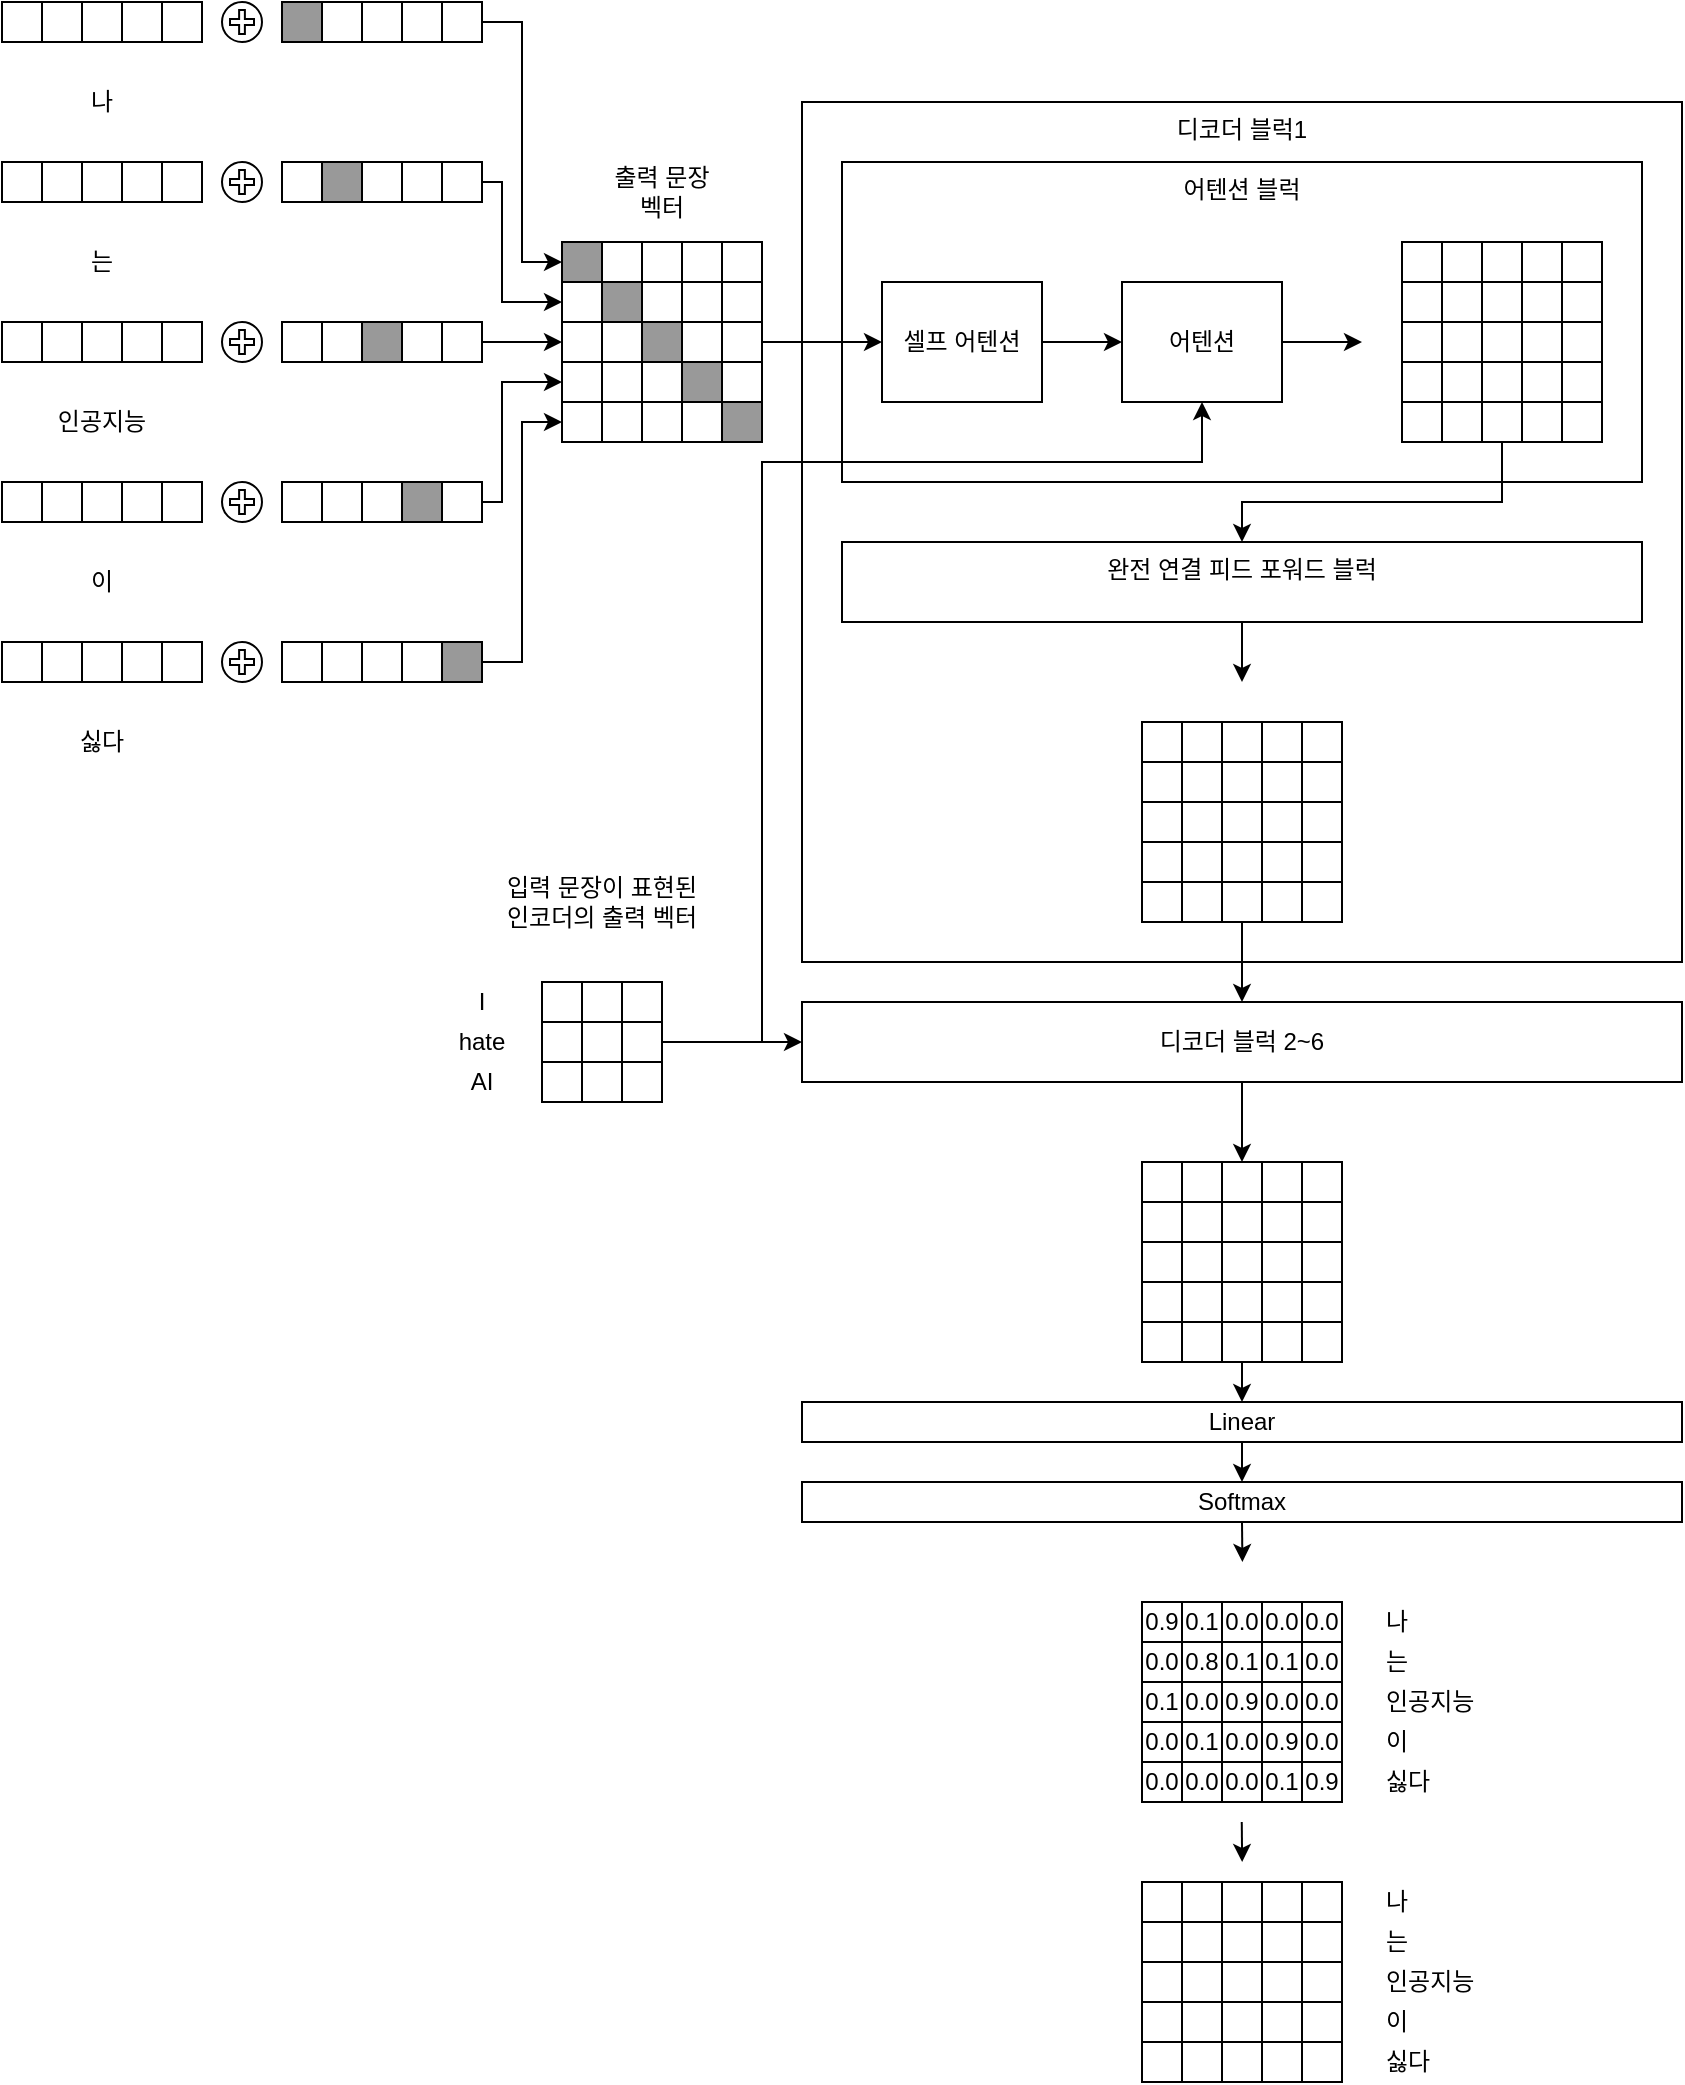 <mxfile version="12.9.12"><diagram id="gSFtgMqGi9ohHK26Lygv" name="Page-1"><mxGraphModel dx="1673" dy="791" grid="1" gridSize="10" guides="1" tooltips="1" connect="1" arrows="1" fold="1" page="1" pageScale="1" pageWidth="850" pageHeight="1100" math="0" shadow="0"><root><mxCell id="0"/><mxCell id="1" parent="0"/><mxCell id="Qm2T9JlyRPmXL9uz5Jr--618" value="디코더 블럭1" style="rounded=0;whiteSpace=wrap;html=1;fillColor=none;align=center;verticalAlign=top;" parent="1" vertex="1"><mxGeometry x="480" y="810" width="440" height="430" as="geometry"/></mxCell><mxCell id="t-rqLE_duNGti0J8JEu_-84" style="edgeStyle=orthogonalEdgeStyle;rounded=0;orthogonalLoop=1;jettySize=auto;html=1;exitX=0.5;exitY=1;exitDx=0;exitDy=0;" parent="1" source="De_w0eENihvdzfuQIY86-82" edge="1"><mxGeometry relative="1" as="geometry"><mxPoint x="700" y="1100" as="targetPoint"/><Array as="points"><mxPoint x="700" y="1100"/><mxPoint x="700" y="1100"/></Array></mxGeometry></mxCell><mxCell id="De_w0eENihvdzfuQIY86-82" value="완전 연결 피드 포워드 블럭" style="rounded=0;whiteSpace=wrap;html=1;fillColor=none;align=center;verticalAlign=top;" parent="1" vertex="1"><mxGeometry x="500" y="1030" width="400" height="40" as="geometry"/></mxCell><mxCell id="Qm2T9JlyRPmXL9uz5Jr--590" value="어텐션 블럭" style="rounded=0;whiteSpace=wrap;html=1;fillColor=none;align=center;verticalAlign=top;" parent="1" vertex="1"><mxGeometry x="500" y="840" width="400" height="160" as="geometry"/></mxCell><mxCell id="Qm2T9JlyRPmXL9uz5Jr--544" value="" style="rounded=0;whiteSpace=wrap;html=1;" parent="1" vertex="1"><mxGeometry x="120" y="760" width="20" height="20" as="geometry"/></mxCell><mxCell id="Qm2T9JlyRPmXL9uz5Jr--545" value="" style="rounded=0;whiteSpace=wrap;html=1;" parent="1" vertex="1"><mxGeometry x="140" y="760" width="20" height="20" as="geometry"/></mxCell><mxCell id="Qm2T9JlyRPmXL9uz5Jr--546" value="" style="rounded=0;whiteSpace=wrap;html=1;" parent="1" vertex="1"><mxGeometry x="160" y="760" width="20" height="20" as="geometry"/></mxCell><mxCell id="Qm2T9JlyRPmXL9uz5Jr--547" value="" style="rounded=0;whiteSpace=wrap;html=1;" parent="1" vertex="1"><mxGeometry x="120" y="840" width="20" height="20" as="geometry"/></mxCell><mxCell id="Qm2T9JlyRPmXL9uz5Jr--548" value="" style="rounded=0;whiteSpace=wrap;html=1;" parent="1" vertex="1"><mxGeometry x="140" y="840" width="20" height="20" as="geometry"/></mxCell><mxCell id="Qm2T9JlyRPmXL9uz5Jr--549" value="" style="rounded=0;whiteSpace=wrap;html=1;" parent="1" vertex="1"><mxGeometry x="160" y="840" width="20" height="20" as="geometry"/></mxCell><mxCell id="Qm2T9JlyRPmXL9uz5Jr--550" value="나" style="text;html=1;strokeColor=none;fillColor=none;align=center;verticalAlign=middle;whiteSpace=wrap;rounded=0;" parent="1" vertex="1"><mxGeometry x="100" y="800" width="60" height="20" as="geometry"/></mxCell><mxCell id="Qm2T9JlyRPmXL9uz5Jr--551" value="는" style="text;html=1;strokeColor=none;fillColor=none;align=center;verticalAlign=middle;whiteSpace=wrap;rounded=0;" parent="1" vertex="1"><mxGeometry x="100" y="880" width="60" height="20" as="geometry"/></mxCell><mxCell id="Qm2T9JlyRPmXL9uz5Jr--552" value="인공지능" style="text;html=1;strokeColor=none;fillColor=none;align=center;verticalAlign=middle;whiteSpace=wrap;rounded=0;" parent="1" vertex="1"><mxGeometry x="100" y="960" width="60" height="20" as="geometry"/></mxCell><mxCell id="Qm2T9JlyRPmXL9uz5Jr--553" value="" style="rounded=0;whiteSpace=wrap;html=1;" parent="1" vertex="1"><mxGeometry x="120" y="920" width="20" height="20" as="geometry"/></mxCell><mxCell id="Qm2T9JlyRPmXL9uz5Jr--554" value="" style="rounded=0;whiteSpace=wrap;html=1;" parent="1" vertex="1"><mxGeometry x="140" y="920" width="20" height="20" as="geometry"/></mxCell><mxCell id="Qm2T9JlyRPmXL9uz5Jr--555" value="" style="rounded=0;whiteSpace=wrap;html=1;" parent="1" vertex="1"><mxGeometry x="160" y="920" width="20" height="20" as="geometry"/></mxCell><mxCell id="Qm2T9JlyRPmXL9uz5Jr--556" value="" style="rounded=0;whiteSpace=wrap;html=1;labelBackgroundColor=none;fillColor=#999999;strokeColor=#000000;fontColor=#333333;" parent="1" vertex="1"><mxGeometry x="220" y="760" width="20" height="20" as="geometry"/></mxCell><mxCell id="Qm2T9JlyRPmXL9uz5Jr--557" style="edgeStyle=orthogonalEdgeStyle;rounded=0;orthogonalLoop=1;jettySize=auto;html=1;exitX=1;exitY=0.5;exitDx=0;exitDy=0;entryX=0;entryY=0.5;entryDx=0;entryDy=0;fontColor=#B3B3B3;" parent="1" source="Qm2T9JlyRPmXL9uz5Jr--559" target="Qm2T9JlyRPmXL9uz5Jr--568" edge="1"><mxGeometry relative="1" as="geometry"><mxPoint x="250" y="680" as="targetPoint"/><Array as="points"><mxPoint x="340" y="770"/><mxPoint x="340" y="890"/></Array></mxGeometry></mxCell><mxCell id="Qm2T9JlyRPmXL9uz5Jr--558" value="" style="rounded=0;whiteSpace=wrap;html=1;" parent="1" vertex="1"><mxGeometry x="240" y="760" width="20" height="20" as="geometry"/></mxCell><mxCell id="Qm2T9JlyRPmXL9uz5Jr--559" value="" style="rounded=0;whiteSpace=wrap;html=1;" parent="1" vertex="1"><mxGeometry x="300" y="760" width="20" height="20" as="geometry"/></mxCell><mxCell id="Qm2T9JlyRPmXL9uz5Jr--560" value="" style="rounded=0;whiteSpace=wrap;html=1;" parent="1" vertex="1"><mxGeometry x="220" y="840" width="20" height="20" as="geometry"/></mxCell><mxCell id="Qm2T9JlyRPmXL9uz5Jr--561" style="edgeStyle=orthogonalEdgeStyle;rounded=0;orthogonalLoop=1;jettySize=auto;html=1;exitX=1;exitY=0.5;exitDx=0;exitDy=0;fontColor=#B3B3B3;entryX=0;entryY=0.5;entryDx=0;entryDy=0;" parent="1" source="Qm2T9JlyRPmXL9uz5Jr--563" target="Qm2T9JlyRPmXL9uz5Jr--571" edge="1"><mxGeometry relative="1" as="geometry"><mxPoint x="250" y="680" as="targetPoint"/><Array as="points"><mxPoint x="330" y="850"/><mxPoint x="330" y="910"/></Array></mxGeometry></mxCell><mxCell id="Qm2T9JlyRPmXL9uz5Jr--562" value="" style="rounded=0;whiteSpace=wrap;html=1;fillColor=#999999;" parent="1" vertex="1"><mxGeometry x="240" y="840" width="20" height="20" as="geometry"/></mxCell><mxCell id="Qm2T9JlyRPmXL9uz5Jr--563" value="" style="rounded=0;whiteSpace=wrap;html=1;" parent="1" vertex="1"><mxGeometry x="300" y="840" width="20" height="20" as="geometry"/></mxCell><mxCell id="Qm2T9JlyRPmXL9uz5Jr--564" value="" style="rounded=0;whiteSpace=wrap;html=1;" parent="1" vertex="1"><mxGeometry x="220" y="920" width="20" height="20" as="geometry"/></mxCell><mxCell id="Qm2T9JlyRPmXL9uz5Jr--565" style="edgeStyle=orthogonalEdgeStyle;rounded=0;orthogonalLoop=1;jettySize=auto;html=1;exitX=1;exitY=0.5;exitDx=0;exitDy=0;fontColor=#B3B3B3;entryX=0;entryY=0.5;entryDx=0;entryDy=0;" parent="1" source="Qm2T9JlyRPmXL9uz5Jr--567" target="Qm2T9JlyRPmXL9uz5Jr--574" edge="1"><mxGeometry relative="1" as="geometry"><mxPoint x="250" y="680" as="targetPoint"/></mxGeometry></mxCell><mxCell id="Qm2T9JlyRPmXL9uz5Jr--566" value="" style="rounded=0;whiteSpace=wrap;html=1;" parent="1" vertex="1"><mxGeometry x="240" y="920" width="20" height="20" as="geometry"/></mxCell><mxCell id="Qm2T9JlyRPmXL9uz5Jr--567" value="" style="rounded=0;whiteSpace=wrap;html=1;" parent="1" vertex="1"><mxGeometry x="300" y="920" width="20" height="20" as="geometry"/></mxCell><mxCell id="Qm2T9JlyRPmXL9uz5Jr--581" style="edgeStyle=orthogonalEdgeStyle;rounded=0;orthogonalLoop=1;jettySize=auto;html=1;exitX=1;exitY=0.5;exitDx=0;exitDy=0;fontColor=#B3B3B3;" parent="1" source="DAUQ6B24CuXN-xRXa3BH-47" target="Qm2T9JlyRPmXL9uz5Jr--580" edge="1"><mxGeometry relative="1" as="geometry"><mxPoint x="480" y="890" as="sourcePoint"/><mxPoint x="479.32" y="930.56" as="targetPoint"/><Array as="points"/></mxGeometry></mxCell><mxCell id="Qm2T9JlyRPmXL9uz5Jr--577" value="" style="shape=mxgraph.bpmn.shape;html=1;verticalLabelPosition=bottom;labelBackgroundColor=#ffffff;verticalAlign=top;align=center;perimeter=ellipsePerimeter;outlineConnect=0;outline=standard;symbol=parallelMultiple;strokeColor=#000000;fillColor=none;fontColor=#B3B3B3;" parent="1" vertex="1"><mxGeometry x="190" y="760" width="20" height="20" as="geometry"/></mxCell><mxCell id="Qm2T9JlyRPmXL9uz5Jr--578" value="" style="shape=mxgraph.bpmn.shape;html=1;verticalLabelPosition=bottom;labelBackgroundColor=#ffffff;verticalAlign=top;align=center;perimeter=ellipsePerimeter;outlineConnect=0;outline=standard;symbol=parallelMultiple;strokeColor=#000000;fillColor=none;fontColor=#B3B3B3;" parent="1" vertex="1"><mxGeometry x="190" y="840" width="20" height="20" as="geometry"/></mxCell><mxCell id="Qm2T9JlyRPmXL9uz5Jr--579" value="" style="shape=mxgraph.bpmn.shape;html=1;verticalLabelPosition=bottom;labelBackgroundColor=#ffffff;verticalAlign=top;align=center;perimeter=ellipsePerimeter;outlineConnect=0;outline=standard;symbol=parallelMultiple;strokeColor=#000000;fillColor=none;fontColor=#B3B3B3;" parent="1" vertex="1"><mxGeometry x="190" y="920" width="20" height="20" as="geometry"/></mxCell><mxCell id="Qm2T9JlyRPmXL9uz5Jr--582" style="edgeStyle=orthogonalEdgeStyle;rounded=0;orthogonalLoop=1;jettySize=auto;html=1;exitX=1;exitY=0.5;exitDx=0;exitDy=0;fontColor=#B3B3B3;" parent="1" source="Qm2T9JlyRPmXL9uz5Jr--580" edge="1"><mxGeometry relative="1" as="geometry"><mxPoint x="640" y="930" as="targetPoint"/></mxGeometry></mxCell><mxCell id="Qm2T9JlyRPmXL9uz5Jr--580" value="셀프 어텐션" style="rounded=0;whiteSpace=wrap;html=1;fillColor=#FFFFFF;" parent="1" vertex="1"><mxGeometry x="520" y="900" width="80" height="60" as="geometry"/></mxCell><mxCell id="Qm2T9JlyRPmXL9uz5Jr--583" value="출력 문장&lt;br&gt;벡터" style="text;html=1;strokeColor=none;fillColor=none;align=center;verticalAlign=middle;whiteSpace=wrap;rounded=0;fontStyle=0" parent="1" vertex="1"><mxGeometry x="370" y="840" width="80" height="30" as="geometry"/></mxCell><mxCell id="t-rqLE_duNGti0J8JEu_-111" style="edgeStyle=orthogonalEdgeStyle;rounded=0;orthogonalLoop=1;jettySize=auto;html=1;exitX=0.5;exitY=1;exitDx=0;exitDy=0;entryX=0.5;entryY=0;entryDx=0;entryDy=0;" parent="1" source="Qm2T9JlyRPmXL9uz5Jr--592" target="t-rqLE_duNGti0J8JEu_-95" edge="1"><mxGeometry relative="1" as="geometry"/></mxCell><mxCell id="Qm2T9JlyRPmXL9uz5Jr--592" value="디코더 블럭 2~6" style="rounded=0;whiteSpace=wrap;html=1;fillColor=#FFFFFF;align=center;verticalAlign=middle;" parent="1" vertex="1"><mxGeometry x="480" y="1260" width="440" height="40" as="geometry"/></mxCell><mxCell id="DAUQ6B24CuXN-xRXa3BH-2" value="" style="rounded=0;whiteSpace=wrap;html=1;" parent="1" vertex="1"><mxGeometry x="80" y="760" width="20" height="20" as="geometry"/></mxCell><mxCell id="DAUQ6B24CuXN-xRXa3BH-3" value="" style="rounded=0;whiteSpace=wrap;html=1;" parent="1" vertex="1"><mxGeometry x="100" y="760" width="20" height="20" as="geometry"/></mxCell><mxCell id="DAUQ6B24CuXN-xRXa3BH-4" value="" style="rounded=0;whiteSpace=wrap;html=1;" parent="1" vertex="1"><mxGeometry x="80" y="840" width="20" height="20" as="geometry"/></mxCell><mxCell id="DAUQ6B24CuXN-xRXa3BH-5" value="" style="rounded=0;whiteSpace=wrap;html=1;" parent="1" vertex="1"><mxGeometry x="100" y="840" width="20" height="20" as="geometry"/></mxCell><mxCell id="DAUQ6B24CuXN-xRXa3BH-6" value="" style="rounded=0;whiteSpace=wrap;html=1;" parent="1" vertex="1"><mxGeometry x="80" y="920" width="20" height="20" as="geometry"/></mxCell><mxCell id="DAUQ6B24CuXN-xRXa3BH-7" value="" style="rounded=0;whiteSpace=wrap;html=1;" parent="1" vertex="1"><mxGeometry x="100" y="920" width="20" height="20" as="geometry"/></mxCell><mxCell id="DAUQ6B24CuXN-xRXa3BH-8" value="" style="rounded=0;whiteSpace=wrap;html=1;" parent="1" vertex="1"><mxGeometry x="120" y="1000" width="20" height="20" as="geometry"/></mxCell><mxCell id="DAUQ6B24CuXN-xRXa3BH-9" value="" style="rounded=0;whiteSpace=wrap;html=1;" parent="1" vertex="1"><mxGeometry x="140" y="1000" width="20" height="20" as="geometry"/></mxCell><mxCell id="DAUQ6B24CuXN-xRXa3BH-10" value="" style="rounded=0;whiteSpace=wrap;html=1;" parent="1" vertex="1"><mxGeometry x="160" y="1000" width="20" height="20" as="geometry"/></mxCell><mxCell id="DAUQ6B24CuXN-xRXa3BH-11" value="" style="rounded=0;whiteSpace=wrap;html=1;" parent="1" vertex="1"><mxGeometry x="80" y="1000" width="20" height="20" as="geometry"/></mxCell><mxCell id="DAUQ6B24CuXN-xRXa3BH-12" value="" style="rounded=0;whiteSpace=wrap;html=1;" parent="1" vertex="1"><mxGeometry x="100" y="1000" width="20" height="20" as="geometry"/></mxCell><mxCell id="DAUQ6B24CuXN-xRXa3BH-13" value="이" style="text;html=1;strokeColor=none;fillColor=none;align=center;verticalAlign=middle;whiteSpace=wrap;rounded=0;" parent="1" vertex="1"><mxGeometry x="100" y="1040" width="60" height="20" as="geometry"/></mxCell><mxCell id="DAUQ6B24CuXN-xRXa3BH-14" value="" style="rounded=0;whiteSpace=wrap;html=1;" parent="1" vertex="1"><mxGeometry x="120" y="1080" width="20" height="20" as="geometry"/></mxCell><mxCell id="DAUQ6B24CuXN-xRXa3BH-15" value="" style="rounded=0;whiteSpace=wrap;html=1;" parent="1" vertex="1"><mxGeometry x="140" y="1080" width="20" height="20" as="geometry"/></mxCell><mxCell id="DAUQ6B24CuXN-xRXa3BH-16" value="" style="rounded=0;whiteSpace=wrap;html=1;" parent="1" vertex="1"><mxGeometry x="160" y="1080" width="20" height="20" as="geometry"/></mxCell><mxCell id="DAUQ6B24CuXN-xRXa3BH-17" value="" style="rounded=0;whiteSpace=wrap;html=1;" parent="1" vertex="1"><mxGeometry x="80" y="1080" width="20" height="20" as="geometry"/></mxCell><mxCell id="DAUQ6B24CuXN-xRXa3BH-18" value="" style="rounded=0;whiteSpace=wrap;html=1;" parent="1" vertex="1"><mxGeometry x="100" y="1080" width="20" height="20" as="geometry"/></mxCell><mxCell id="DAUQ6B24CuXN-xRXa3BH-19" value="싫다" style="text;html=1;strokeColor=none;fillColor=none;align=center;verticalAlign=middle;whiteSpace=wrap;rounded=0;" parent="1" vertex="1"><mxGeometry x="100" y="1120" width="60" height="20" as="geometry"/></mxCell><mxCell id="DAUQ6B24CuXN-xRXa3BH-20" value="" style="rounded=0;whiteSpace=wrap;html=1;" parent="1" vertex="1"><mxGeometry x="260" y="760" width="20" height="20" as="geometry"/></mxCell><mxCell id="DAUQ6B24CuXN-xRXa3BH-21" value="" style="rounded=0;whiteSpace=wrap;html=1;" parent="1" vertex="1"><mxGeometry x="280" y="760" width="20" height="20" as="geometry"/></mxCell><mxCell id="DAUQ6B24CuXN-xRXa3BH-22" value="" style="rounded=0;whiteSpace=wrap;html=1;" parent="1" vertex="1"><mxGeometry x="260" y="840" width="20" height="20" as="geometry"/></mxCell><mxCell id="DAUQ6B24CuXN-xRXa3BH-23" value="" style="rounded=0;whiteSpace=wrap;html=1;" parent="1" vertex="1"><mxGeometry x="280" y="840" width="20" height="20" as="geometry"/></mxCell><mxCell id="DAUQ6B24CuXN-xRXa3BH-25" value="" style="rounded=0;whiteSpace=wrap;html=1;" parent="1" vertex="1"><mxGeometry x="280" y="920" width="20" height="20" as="geometry"/></mxCell><mxCell id="DAUQ6B24CuXN-xRXa3BH-28" value="" style="rounded=0;whiteSpace=wrap;html=1;fillColor=#999999;" parent="1" vertex="1"><mxGeometry x="260" y="920" width="20" height="20" as="geometry"/></mxCell><mxCell id="DAUQ6B24CuXN-xRXa3BH-29" value="" style="rounded=0;whiteSpace=wrap;html=1;" parent="1" vertex="1"><mxGeometry x="220" y="1000" width="20" height="20" as="geometry"/></mxCell><mxCell id="DAUQ6B24CuXN-xRXa3BH-30" value="" style="rounded=0;whiteSpace=wrap;html=1;" parent="1" vertex="1"><mxGeometry x="240" y="1000" width="20" height="20" as="geometry"/></mxCell><mxCell id="DAUQ6B24CuXN-xRXa3BH-31" value="" style="rounded=0;whiteSpace=wrap;html=1;fillColor=#999999;" parent="1" vertex="1"><mxGeometry x="280" y="1000" width="20" height="20" as="geometry"/></mxCell><mxCell id="DAUQ6B24CuXN-xRXa3BH-32" value="" style="rounded=0;whiteSpace=wrap;html=1;" parent="1" vertex="1"><mxGeometry x="260" y="1000" width="20" height="20" as="geometry"/></mxCell><mxCell id="DAUQ6B24CuXN-xRXa3BH-63" style="edgeStyle=orthogonalEdgeStyle;rounded=0;orthogonalLoop=1;jettySize=auto;html=1;exitX=1;exitY=0.5;exitDx=0;exitDy=0;entryX=0;entryY=0.5;entryDx=0;entryDy=0;" parent="1" source="DAUQ6B24CuXN-xRXa3BH-33" target="DAUQ6B24CuXN-xRXa3BH-48" edge="1"><mxGeometry relative="1" as="geometry"><Array as="points"><mxPoint x="330" y="1010"/><mxPoint x="330" y="950"/></Array></mxGeometry></mxCell><mxCell id="DAUQ6B24CuXN-xRXa3BH-33" value="" style="rounded=0;whiteSpace=wrap;html=1;" parent="1" vertex="1"><mxGeometry x="300" y="1000" width="20" height="20" as="geometry"/></mxCell><mxCell id="DAUQ6B24CuXN-xRXa3BH-34" value="" style="shape=mxgraph.bpmn.shape;html=1;verticalLabelPosition=bottom;labelBackgroundColor=#ffffff;verticalAlign=top;align=center;perimeter=ellipsePerimeter;outlineConnect=0;outline=standard;symbol=parallelMultiple;strokeColor=#000000;fillColor=none;fontColor=#B3B3B3;" parent="1" vertex="1"><mxGeometry x="190" y="1000" width="20" height="20" as="geometry"/></mxCell><mxCell id="DAUQ6B24CuXN-xRXa3BH-35" value="" style="rounded=0;whiteSpace=wrap;html=1;" parent="1" vertex="1"><mxGeometry x="220" y="1080" width="20" height="20" as="geometry"/></mxCell><mxCell id="DAUQ6B24CuXN-xRXa3BH-36" value="" style="rounded=0;whiteSpace=wrap;html=1;" parent="1" vertex="1"><mxGeometry x="240" y="1080" width="20" height="20" as="geometry"/></mxCell><mxCell id="DAUQ6B24CuXN-xRXa3BH-37" value="" style="rounded=0;whiteSpace=wrap;html=1;" parent="1" vertex="1"><mxGeometry x="260" y="1080" width="20" height="20" as="geometry"/></mxCell><mxCell id="DAUQ6B24CuXN-xRXa3BH-38" value="" style="rounded=0;whiteSpace=wrap;html=1;" parent="1" vertex="1"><mxGeometry x="280" y="1080" width="20" height="20" as="geometry"/></mxCell><mxCell id="DAUQ6B24CuXN-xRXa3BH-41" style="edgeStyle=orthogonalEdgeStyle;rounded=0;orthogonalLoop=1;jettySize=auto;html=1;exitX=1;exitY=0.5;exitDx=0;exitDy=0;entryX=0;entryY=0.5;entryDx=0;entryDy=0;" parent="1" source="DAUQ6B24CuXN-xRXa3BH-39" target="DAUQ6B24CuXN-xRXa3BH-53" edge="1"><mxGeometry relative="1" as="geometry"><mxPoint x="330" y="980" as="targetPoint"/><Array as="points"><mxPoint x="340" y="1090"/><mxPoint x="340" y="970"/></Array></mxGeometry></mxCell><mxCell id="DAUQ6B24CuXN-xRXa3BH-39" value="" style="rounded=0;whiteSpace=wrap;html=1;fillColor=#999999;" parent="1" vertex="1"><mxGeometry x="300" y="1080" width="20" height="20" as="geometry"/></mxCell><mxCell id="DAUQ6B24CuXN-xRXa3BH-40" value="" style="shape=mxgraph.bpmn.shape;html=1;verticalLabelPosition=bottom;labelBackgroundColor=#ffffff;verticalAlign=top;align=center;perimeter=ellipsePerimeter;outlineConnect=0;outline=standard;symbol=parallelMultiple;strokeColor=#000000;fillColor=none;fontColor=#B3B3B3;" parent="1" vertex="1"><mxGeometry x="190" y="1080" width="20" height="20" as="geometry"/></mxCell><mxCell id="DAUQ6B24CuXN-xRXa3BH-61" value="" style="group" parent="1" vertex="1" connectable="0"><mxGeometry x="360" y="880" width="100" height="100" as="geometry"/></mxCell><mxCell id="Qm2T9JlyRPmXL9uz5Jr--568" value="" style="rounded=0;whiteSpace=wrap;html=1;fillColor=#999999;" parent="DAUQ6B24CuXN-xRXa3BH-61" vertex="1"><mxGeometry width="20" height="20" as="geometry"/></mxCell><mxCell id="Qm2T9JlyRPmXL9uz5Jr--569" value="" style="rounded=0;whiteSpace=wrap;html=1;" parent="DAUQ6B24CuXN-xRXa3BH-61" vertex="1"><mxGeometry x="20" width="20" height="20" as="geometry"/></mxCell><mxCell id="Qm2T9JlyRPmXL9uz5Jr--570" value="" style="rounded=0;whiteSpace=wrap;html=1;" parent="DAUQ6B24CuXN-xRXa3BH-61" vertex="1"><mxGeometry x="80" width="20" height="20" as="geometry"/></mxCell><mxCell id="Qm2T9JlyRPmXL9uz5Jr--571" value="" style="rounded=0;whiteSpace=wrap;html=1;" parent="DAUQ6B24CuXN-xRXa3BH-61" vertex="1"><mxGeometry y="20" width="20" height="20" as="geometry"/></mxCell><mxCell id="Qm2T9JlyRPmXL9uz5Jr--572" value="" style="rounded=0;whiteSpace=wrap;html=1;fillColor=#999999;" parent="DAUQ6B24CuXN-xRXa3BH-61" vertex="1"><mxGeometry x="20" y="20" width="20" height="20" as="geometry"/></mxCell><mxCell id="Qm2T9JlyRPmXL9uz5Jr--573" value="" style="rounded=0;whiteSpace=wrap;html=1;" parent="DAUQ6B24CuXN-xRXa3BH-61" vertex="1"><mxGeometry x="80" y="20" width="20" height="20" as="geometry"/></mxCell><mxCell id="Qm2T9JlyRPmXL9uz5Jr--574" value="" style="rounded=0;whiteSpace=wrap;html=1;" parent="DAUQ6B24CuXN-xRXa3BH-61" vertex="1"><mxGeometry y="40" width="20" height="20" as="geometry"/></mxCell><mxCell id="Qm2T9JlyRPmXL9uz5Jr--575" value="" style="rounded=0;whiteSpace=wrap;html=1;" parent="DAUQ6B24CuXN-xRXa3BH-61" vertex="1"><mxGeometry x="20" y="40" width="20" height="20" as="geometry"/></mxCell><mxCell id="Qm2T9JlyRPmXL9uz5Jr--576" value="" style="rounded=0;whiteSpace=wrap;html=1;fillColor=#999999;" parent="DAUQ6B24CuXN-xRXa3BH-61" vertex="1"><mxGeometry x="40" y="40" width="20" height="20" as="geometry"/></mxCell><mxCell id="DAUQ6B24CuXN-xRXa3BH-42" value="" style="rounded=0;whiteSpace=wrap;html=1;" parent="DAUQ6B24CuXN-xRXa3BH-61" vertex="1"><mxGeometry x="40" width="20" height="20" as="geometry"/></mxCell><mxCell id="DAUQ6B24CuXN-xRXa3BH-43" value="" style="rounded=0;whiteSpace=wrap;html=1;" parent="DAUQ6B24CuXN-xRXa3BH-61" vertex="1"><mxGeometry x="40" y="20" width="20" height="20" as="geometry"/></mxCell><mxCell id="DAUQ6B24CuXN-xRXa3BH-45" value="" style="rounded=0;whiteSpace=wrap;html=1;" parent="DAUQ6B24CuXN-xRXa3BH-61" vertex="1"><mxGeometry x="60" width="20" height="20" as="geometry"/></mxCell><mxCell id="DAUQ6B24CuXN-xRXa3BH-46" value="" style="rounded=0;whiteSpace=wrap;html=1;" parent="DAUQ6B24CuXN-xRXa3BH-61" vertex="1"><mxGeometry x="60" y="20" width="20" height="20" as="geometry"/></mxCell><mxCell id="DAUQ6B24CuXN-xRXa3BH-47" value="" style="rounded=0;whiteSpace=wrap;html=1;" parent="DAUQ6B24CuXN-xRXa3BH-61" vertex="1"><mxGeometry x="80" y="40" width="20" height="20" as="geometry"/></mxCell><mxCell id="DAUQ6B24CuXN-xRXa3BH-48" value="" style="rounded=0;whiteSpace=wrap;html=1;" parent="DAUQ6B24CuXN-xRXa3BH-61" vertex="1"><mxGeometry y="60" width="20" height="20" as="geometry"/></mxCell><mxCell id="DAUQ6B24CuXN-xRXa3BH-49" value="" style="rounded=0;whiteSpace=wrap;html=1;" parent="DAUQ6B24CuXN-xRXa3BH-61" vertex="1"><mxGeometry x="20" y="60" width="20" height="20" as="geometry"/></mxCell><mxCell id="DAUQ6B24CuXN-xRXa3BH-50" value="" style="rounded=0;whiteSpace=wrap;html=1;" parent="DAUQ6B24CuXN-xRXa3BH-61" vertex="1"><mxGeometry x="40" y="60" width="20" height="20" as="geometry"/></mxCell><mxCell id="DAUQ6B24CuXN-xRXa3BH-51" value="" style="rounded=0;whiteSpace=wrap;html=1;fillColor=#999999;" parent="DAUQ6B24CuXN-xRXa3BH-61" vertex="1"><mxGeometry x="60" y="60" width="20" height="20" as="geometry"/></mxCell><mxCell id="DAUQ6B24CuXN-xRXa3BH-52" value="" style="rounded=0;whiteSpace=wrap;html=1;" parent="DAUQ6B24CuXN-xRXa3BH-61" vertex="1"><mxGeometry x="80" y="60" width="20" height="20" as="geometry"/></mxCell><mxCell id="DAUQ6B24CuXN-xRXa3BH-53" value="" style="rounded=0;whiteSpace=wrap;html=1;" parent="DAUQ6B24CuXN-xRXa3BH-61" vertex="1"><mxGeometry y="80" width="20" height="20" as="geometry"/></mxCell><mxCell id="DAUQ6B24CuXN-xRXa3BH-54" value="" style="rounded=0;whiteSpace=wrap;html=1;" parent="DAUQ6B24CuXN-xRXa3BH-61" vertex="1"><mxGeometry x="20" y="80" width="20" height="20" as="geometry"/></mxCell><mxCell id="DAUQ6B24CuXN-xRXa3BH-55" value="" style="rounded=0;whiteSpace=wrap;html=1;" parent="DAUQ6B24CuXN-xRXa3BH-61" vertex="1"><mxGeometry x="40" y="80" width="20" height="20" as="geometry"/></mxCell><mxCell id="DAUQ6B24CuXN-xRXa3BH-56" value="" style="rounded=0;whiteSpace=wrap;html=1;fillColor=#999999;" parent="DAUQ6B24CuXN-xRXa3BH-61" vertex="1"><mxGeometry x="80" y="80" width="20" height="20" as="geometry"/></mxCell><mxCell id="DAUQ6B24CuXN-xRXa3BH-57" value="" style="rounded=0;whiteSpace=wrap;html=1;" parent="DAUQ6B24CuXN-xRXa3BH-61" vertex="1"><mxGeometry x="60" y="80" width="20" height="20" as="geometry"/></mxCell><mxCell id="DAUQ6B24CuXN-xRXa3BH-60" value="" style="rounded=0;whiteSpace=wrap;html=1;" parent="DAUQ6B24CuXN-xRXa3BH-61" vertex="1"><mxGeometry x="60" y="40" width="20" height="20" as="geometry"/></mxCell><mxCell id="t-rqLE_duNGti0J8JEu_-43" style="edgeStyle=orthogonalEdgeStyle;rounded=0;orthogonalLoop=1;jettySize=auto;html=1;exitX=1;exitY=0.5;exitDx=0;exitDy=0;" parent="1" source="t-rqLE_duNGti0J8JEu_-1" edge="1"><mxGeometry relative="1" as="geometry"><mxPoint x="760" y="930" as="targetPoint"/></mxGeometry></mxCell><mxCell id="t-rqLE_duNGti0J8JEu_-1" value="어텐션" style="rounded=0;whiteSpace=wrap;html=1;fillColor=#FFFFFF;" parent="1" vertex="1"><mxGeometry x="640" y="900" width="80" height="60" as="geometry"/></mxCell><mxCell id="t-rqLE_duNGti0J8JEu_-45" style="edgeStyle=orthogonalEdgeStyle;rounded=0;orthogonalLoop=1;jettySize=auto;html=1;exitX=1;exitY=0.5;exitDx=0;exitDy=0;entryX=0.5;entryY=1;entryDx=0;entryDy=0;" parent="1" source="t-rqLE_duNGti0J8JEu_-9" target="t-rqLE_duNGti0J8JEu_-1" edge="1"><mxGeometry relative="1" as="geometry"><Array as="points"><mxPoint x="460" y="1280"/><mxPoint x="460" y="990"/><mxPoint x="680" y="990"/></Array></mxGeometry></mxCell><mxCell id="t-rqLE_duNGti0J8JEu_-53" value="" style="group" parent="1" vertex="1" connectable="0"><mxGeometry x="780" y="880" width="100" height="100" as="geometry"/></mxCell><mxCell id="t-rqLE_duNGti0J8JEu_-16" value="" style="rounded=0;whiteSpace=wrap;html=1;fillColor=#FFFFFF;" parent="t-rqLE_duNGti0J8JEu_-53" vertex="1"><mxGeometry width="20" height="20" as="geometry"/></mxCell><mxCell id="t-rqLE_duNGti0J8JEu_-17" value="" style="rounded=0;whiteSpace=wrap;html=1;" parent="t-rqLE_duNGti0J8JEu_-53" vertex="1"><mxGeometry x="20" width="20" height="20" as="geometry"/></mxCell><mxCell id="t-rqLE_duNGti0J8JEu_-18" value="" style="rounded=0;whiteSpace=wrap;html=1;" parent="t-rqLE_duNGti0J8JEu_-53" vertex="1"><mxGeometry x="80" width="20" height="20" as="geometry"/></mxCell><mxCell id="t-rqLE_duNGti0J8JEu_-19" value="" style="rounded=0;whiteSpace=wrap;html=1;" parent="t-rqLE_duNGti0J8JEu_-53" vertex="1"><mxGeometry y="20" width="20" height="20" as="geometry"/></mxCell><mxCell id="t-rqLE_duNGti0J8JEu_-20" value="" style="rounded=0;whiteSpace=wrap;html=1;fillColor=#FFFFFF;" parent="t-rqLE_duNGti0J8JEu_-53" vertex="1"><mxGeometry x="20" y="20" width="20" height="20" as="geometry"/></mxCell><mxCell id="t-rqLE_duNGti0J8JEu_-21" value="" style="rounded=0;whiteSpace=wrap;html=1;" parent="t-rqLE_duNGti0J8JEu_-53" vertex="1"><mxGeometry x="80" y="20" width="20" height="20" as="geometry"/></mxCell><mxCell id="t-rqLE_duNGti0J8JEu_-22" value="" style="rounded=0;whiteSpace=wrap;html=1;" parent="t-rqLE_duNGti0J8JEu_-53" vertex="1"><mxGeometry y="40" width="20" height="20" as="geometry"/></mxCell><mxCell id="t-rqLE_duNGti0J8JEu_-23" value="" style="rounded=0;whiteSpace=wrap;html=1;" parent="t-rqLE_duNGti0J8JEu_-53" vertex="1"><mxGeometry x="20" y="40" width="20" height="20" as="geometry"/></mxCell><mxCell id="t-rqLE_duNGti0J8JEu_-24" value="" style="rounded=0;whiteSpace=wrap;html=1;fillColor=#FFFFFF;" parent="t-rqLE_duNGti0J8JEu_-53" vertex="1"><mxGeometry x="40" y="40" width="20" height="20" as="geometry"/></mxCell><mxCell id="t-rqLE_duNGti0J8JEu_-25" value="" style="rounded=0;whiteSpace=wrap;html=1;" parent="t-rqLE_duNGti0J8JEu_-53" vertex="1"><mxGeometry x="40" width="20" height="20" as="geometry"/></mxCell><mxCell id="t-rqLE_duNGti0J8JEu_-26" value="" style="rounded=0;whiteSpace=wrap;html=1;" parent="t-rqLE_duNGti0J8JEu_-53" vertex="1"><mxGeometry x="40" y="20" width="20" height="20" as="geometry"/></mxCell><mxCell id="t-rqLE_duNGti0J8JEu_-27" value="" style="rounded=0;whiteSpace=wrap;html=1;" parent="t-rqLE_duNGti0J8JEu_-53" vertex="1"><mxGeometry x="60" width="20" height="20" as="geometry"/></mxCell><mxCell id="t-rqLE_duNGti0J8JEu_-28" value="" style="rounded=0;whiteSpace=wrap;html=1;" parent="t-rqLE_duNGti0J8JEu_-53" vertex="1"><mxGeometry x="60" y="20" width="20" height="20" as="geometry"/></mxCell><mxCell id="t-rqLE_duNGti0J8JEu_-29" value="" style="rounded=0;whiteSpace=wrap;html=1;" parent="t-rqLE_duNGti0J8JEu_-53" vertex="1"><mxGeometry x="80" y="40" width="20" height="20" as="geometry"/></mxCell><mxCell id="t-rqLE_duNGti0J8JEu_-30" value="" style="rounded=0;whiteSpace=wrap;html=1;" parent="t-rqLE_duNGti0J8JEu_-53" vertex="1"><mxGeometry y="60" width="20" height="20" as="geometry"/></mxCell><mxCell id="t-rqLE_duNGti0J8JEu_-31" value="" style="rounded=0;whiteSpace=wrap;html=1;" parent="t-rqLE_duNGti0J8JEu_-53" vertex="1"><mxGeometry x="20" y="60" width="20" height="20" as="geometry"/></mxCell><mxCell id="t-rqLE_duNGti0J8JEu_-32" value="" style="rounded=0;whiteSpace=wrap;html=1;" parent="t-rqLE_duNGti0J8JEu_-53" vertex="1"><mxGeometry x="40" y="60" width="20" height="20" as="geometry"/></mxCell><mxCell id="t-rqLE_duNGti0J8JEu_-33" value="" style="rounded=0;whiteSpace=wrap;html=1;fillColor=#FFFFFF;" parent="t-rqLE_duNGti0J8JEu_-53" vertex="1"><mxGeometry x="60" y="60" width="20" height="20" as="geometry"/></mxCell><mxCell id="t-rqLE_duNGti0J8JEu_-34" value="" style="rounded=0;whiteSpace=wrap;html=1;" parent="t-rqLE_duNGti0J8JEu_-53" vertex="1"><mxGeometry x="80" y="60" width="20" height="20" as="geometry"/></mxCell><mxCell id="t-rqLE_duNGti0J8JEu_-35" value="" style="rounded=0;whiteSpace=wrap;html=1;" parent="t-rqLE_duNGti0J8JEu_-53" vertex="1"><mxGeometry y="80" width="20" height="20" as="geometry"/></mxCell><mxCell id="t-rqLE_duNGti0J8JEu_-36" value="" style="rounded=0;whiteSpace=wrap;html=1;" parent="t-rqLE_duNGti0J8JEu_-53" vertex="1"><mxGeometry x="20" y="80" width="20" height="20" as="geometry"/></mxCell><mxCell id="t-rqLE_duNGti0J8JEu_-37" value="" style="rounded=0;whiteSpace=wrap;html=1;" parent="t-rqLE_duNGti0J8JEu_-53" vertex="1"><mxGeometry x="40" y="80" width="20" height="20" as="geometry"/></mxCell><mxCell id="t-rqLE_duNGti0J8JEu_-38" value="" style="rounded=0;whiteSpace=wrap;html=1;fillColor=#FFFFFF;" parent="t-rqLE_duNGti0J8JEu_-53" vertex="1"><mxGeometry x="80" y="80" width="20" height="20" as="geometry"/></mxCell><mxCell id="t-rqLE_duNGti0J8JEu_-39" value="" style="rounded=0;whiteSpace=wrap;html=1;" parent="t-rqLE_duNGti0J8JEu_-53" vertex="1"><mxGeometry x="60" y="80" width="20" height="20" as="geometry"/></mxCell><mxCell id="t-rqLE_duNGti0J8JEu_-40" value="" style="rounded=0;whiteSpace=wrap;html=1;" parent="t-rqLE_duNGti0J8JEu_-53" vertex="1"><mxGeometry x="60" y="40" width="20" height="20" as="geometry"/></mxCell><mxCell id="t-rqLE_duNGti0J8JEu_-54" value="" style="group" parent="1" vertex="1" connectable="0"><mxGeometry x="650" y="1120" width="100" height="100" as="geometry"/></mxCell><mxCell id="t-rqLE_duNGti0J8JEu_-55" value="" style="rounded=0;whiteSpace=wrap;html=1;fillColor=#FFFFFF;" parent="t-rqLE_duNGti0J8JEu_-54" vertex="1"><mxGeometry width="20" height="20" as="geometry"/></mxCell><mxCell id="t-rqLE_duNGti0J8JEu_-56" value="" style="rounded=0;whiteSpace=wrap;html=1;" parent="t-rqLE_duNGti0J8JEu_-54" vertex="1"><mxGeometry x="20" width="20" height="20" as="geometry"/></mxCell><mxCell id="t-rqLE_duNGti0J8JEu_-57" value="" style="rounded=0;whiteSpace=wrap;html=1;" parent="t-rqLE_duNGti0J8JEu_-54" vertex="1"><mxGeometry x="80" width="20" height="20" as="geometry"/></mxCell><mxCell id="t-rqLE_duNGti0J8JEu_-58" value="" style="rounded=0;whiteSpace=wrap;html=1;" parent="t-rqLE_duNGti0J8JEu_-54" vertex="1"><mxGeometry y="20" width="20" height="20" as="geometry"/></mxCell><mxCell id="t-rqLE_duNGti0J8JEu_-59" value="" style="rounded=0;whiteSpace=wrap;html=1;fillColor=#FFFFFF;" parent="t-rqLE_duNGti0J8JEu_-54" vertex="1"><mxGeometry x="20" y="20" width="20" height="20" as="geometry"/></mxCell><mxCell id="t-rqLE_duNGti0J8JEu_-60" value="" style="rounded=0;whiteSpace=wrap;html=1;" parent="t-rqLE_duNGti0J8JEu_-54" vertex="1"><mxGeometry x="80" y="20" width="20" height="20" as="geometry"/></mxCell><mxCell id="t-rqLE_duNGti0J8JEu_-61" value="" style="rounded=0;whiteSpace=wrap;html=1;" parent="t-rqLE_duNGti0J8JEu_-54" vertex="1"><mxGeometry y="40" width="20" height="20" as="geometry"/></mxCell><mxCell id="t-rqLE_duNGti0J8JEu_-62" value="" style="rounded=0;whiteSpace=wrap;html=1;" parent="t-rqLE_duNGti0J8JEu_-54" vertex="1"><mxGeometry x="20" y="40" width="20" height="20" as="geometry"/></mxCell><mxCell id="t-rqLE_duNGti0J8JEu_-63" value="" style="rounded=0;whiteSpace=wrap;html=1;fillColor=#FFFFFF;" parent="t-rqLE_duNGti0J8JEu_-54" vertex="1"><mxGeometry x="40" y="40" width="20" height="20" as="geometry"/></mxCell><mxCell id="t-rqLE_duNGti0J8JEu_-64" value="" style="rounded=0;whiteSpace=wrap;html=1;" parent="t-rqLE_duNGti0J8JEu_-54" vertex="1"><mxGeometry x="40" width="20" height="20" as="geometry"/></mxCell><mxCell id="t-rqLE_duNGti0J8JEu_-65" value="" style="rounded=0;whiteSpace=wrap;html=1;" parent="t-rqLE_duNGti0J8JEu_-54" vertex="1"><mxGeometry x="40" y="20" width="20" height="20" as="geometry"/></mxCell><mxCell id="t-rqLE_duNGti0J8JEu_-66" value="" style="rounded=0;whiteSpace=wrap;html=1;" parent="t-rqLE_duNGti0J8JEu_-54" vertex="1"><mxGeometry x="60" width="20" height="20" as="geometry"/></mxCell><mxCell id="t-rqLE_duNGti0J8JEu_-67" value="" style="rounded=0;whiteSpace=wrap;html=1;" parent="t-rqLE_duNGti0J8JEu_-54" vertex="1"><mxGeometry x="60" y="20" width="20" height="20" as="geometry"/></mxCell><mxCell id="t-rqLE_duNGti0J8JEu_-68" value="" style="rounded=0;whiteSpace=wrap;html=1;" parent="t-rqLE_duNGti0J8JEu_-54" vertex="1"><mxGeometry x="80" y="40" width="20" height="20" as="geometry"/></mxCell><mxCell id="t-rqLE_duNGti0J8JEu_-69" value="" style="rounded=0;whiteSpace=wrap;html=1;" parent="t-rqLE_duNGti0J8JEu_-54" vertex="1"><mxGeometry y="60" width="20" height="20" as="geometry"/></mxCell><mxCell id="t-rqLE_duNGti0J8JEu_-70" value="" style="rounded=0;whiteSpace=wrap;html=1;" parent="t-rqLE_duNGti0J8JEu_-54" vertex="1"><mxGeometry x="20" y="60" width="20" height="20" as="geometry"/></mxCell><mxCell id="t-rqLE_duNGti0J8JEu_-71" value="" style="rounded=0;whiteSpace=wrap;html=1;" parent="t-rqLE_duNGti0J8JEu_-54" vertex="1"><mxGeometry x="40" y="60" width="20" height="20" as="geometry"/></mxCell><mxCell id="t-rqLE_duNGti0J8JEu_-72" value="" style="rounded=0;whiteSpace=wrap;html=1;fillColor=#FFFFFF;" parent="t-rqLE_duNGti0J8JEu_-54" vertex="1"><mxGeometry x="60" y="60" width="20" height="20" as="geometry"/></mxCell><mxCell id="t-rqLE_duNGti0J8JEu_-73" value="" style="rounded=0;whiteSpace=wrap;html=1;" parent="t-rqLE_duNGti0J8JEu_-54" vertex="1"><mxGeometry x="80" y="60" width="20" height="20" as="geometry"/></mxCell><mxCell id="t-rqLE_duNGti0J8JEu_-74" value="" style="rounded=0;whiteSpace=wrap;html=1;" parent="t-rqLE_duNGti0J8JEu_-54" vertex="1"><mxGeometry y="80" width="20" height="20" as="geometry"/></mxCell><mxCell id="t-rqLE_duNGti0J8JEu_-75" value="" style="rounded=0;whiteSpace=wrap;html=1;" parent="t-rqLE_duNGti0J8JEu_-54" vertex="1"><mxGeometry x="20" y="80" width="20" height="20" as="geometry"/></mxCell><mxCell id="t-rqLE_duNGti0J8JEu_-76" value="" style="rounded=0;whiteSpace=wrap;html=1;" parent="t-rqLE_duNGti0J8JEu_-54" vertex="1"><mxGeometry x="40" y="80" width="20" height="20" as="geometry"/></mxCell><mxCell id="t-rqLE_duNGti0J8JEu_-77" value="" style="rounded=0;whiteSpace=wrap;html=1;fillColor=#FFFFFF;" parent="t-rqLE_duNGti0J8JEu_-54" vertex="1"><mxGeometry x="80" y="80" width="20" height="20" as="geometry"/></mxCell><mxCell id="t-rqLE_duNGti0J8JEu_-78" value="" style="rounded=0;whiteSpace=wrap;html=1;" parent="t-rqLE_duNGti0J8JEu_-54" vertex="1"><mxGeometry x="60" y="80" width="20" height="20" as="geometry"/></mxCell><mxCell id="t-rqLE_duNGti0J8JEu_-79" value="" style="rounded=0;whiteSpace=wrap;html=1;" parent="t-rqLE_duNGti0J8JEu_-54" vertex="1"><mxGeometry x="60" y="40" width="20" height="20" as="geometry"/></mxCell><mxCell id="t-rqLE_duNGti0J8JEu_-81" style="edgeStyle=orthogonalEdgeStyle;rounded=0;orthogonalLoop=1;jettySize=auto;html=1;exitX=0.5;exitY=1;exitDx=0;exitDy=0;entryX=0.5;entryY=0;entryDx=0;entryDy=0;" parent="1" source="t-rqLE_duNGti0J8JEu_-37" target="De_w0eENihvdzfuQIY86-82" edge="1"><mxGeometry relative="1" as="geometry"><Array as="points"><mxPoint x="830" y="1010"/><mxPoint x="700" y="1010"/></Array></mxGeometry></mxCell><mxCell id="t-rqLE_duNGti0J8JEu_-83" style="edgeStyle=orthogonalEdgeStyle;rounded=0;orthogonalLoop=1;jettySize=auto;html=1;exitX=0.5;exitY=1;exitDx=0;exitDy=0;entryX=0.5;entryY=0;entryDx=0;entryDy=0;" parent="1" source="t-rqLE_duNGti0J8JEu_-76" target="Qm2T9JlyRPmXL9uz5Jr--592" edge="1"><mxGeometry relative="1" as="geometry"/></mxCell><mxCell id="t-rqLE_duNGti0J8JEu_-85" value="" style="group" parent="1" vertex="1" connectable="0"><mxGeometry x="650" y="1340" width="100" height="100" as="geometry"/></mxCell><mxCell id="t-rqLE_duNGti0J8JEu_-86" value="" style="rounded=0;whiteSpace=wrap;html=1;fillColor=#FFFFFF;" parent="t-rqLE_duNGti0J8JEu_-85" vertex="1"><mxGeometry width="20" height="20" as="geometry"/></mxCell><mxCell id="t-rqLE_duNGti0J8JEu_-87" value="" style="rounded=0;whiteSpace=wrap;html=1;" parent="t-rqLE_duNGti0J8JEu_-85" vertex="1"><mxGeometry x="20" width="20" height="20" as="geometry"/></mxCell><mxCell id="t-rqLE_duNGti0J8JEu_-88" value="" style="rounded=0;whiteSpace=wrap;html=1;" parent="t-rqLE_duNGti0J8JEu_-85" vertex="1"><mxGeometry x="80" width="20" height="20" as="geometry"/></mxCell><mxCell id="t-rqLE_duNGti0J8JEu_-89" value="" style="rounded=0;whiteSpace=wrap;html=1;" parent="t-rqLE_duNGti0J8JEu_-85" vertex="1"><mxGeometry y="20" width="20" height="20" as="geometry"/></mxCell><mxCell id="t-rqLE_duNGti0J8JEu_-90" value="" style="rounded=0;whiteSpace=wrap;html=1;fillColor=#FFFFFF;" parent="t-rqLE_duNGti0J8JEu_-85" vertex="1"><mxGeometry x="20" y="20" width="20" height="20" as="geometry"/></mxCell><mxCell id="t-rqLE_duNGti0J8JEu_-91" value="" style="rounded=0;whiteSpace=wrap;html=1;" parent="t-rqLE_duNGti0J8JEu_-85" vertex="1"><mxGeometry x="80" y="20" width="20" height="20" as="geometry"/></mxCell><mxCell id="t-rqLE_duNGti0J8JEu_-92" value="" style="rounded=0;whiteSpace=wrap;html=1;" parent="t-rqLE_duNGti0J8JEu_-85" vertex="1"><mxGeometry y="40" width="20" height="20" as="geometry"/></mxCell><mxCell id="t-rqLE_duNGti0J8JEu_-93" value="" style="rounded=0;whiteSpace=wrap;html=1;" parent="t-rqLE_duNGti0J8JEu_-85" vertex="1"><mxGeometry x="20" y="40" width="20" height="20" as="geometry"/></mxCell><mxCell id="t-rqLE_duNGti0J8JEu_-94" value="" style="rounded=0;whiteSpace=wrap;html=1;fillColor=#FFFFFF;" parent="t-rqLE_duNGti0J8JEu_-85" vertex="1"><mxGeometry x="40" y="40" width="20" height="20" as="geometry"/></mxCell><mxCell id="t-rqLE_duNGti0J8JEu_-95" value="" style="rounded=0;whiteSpace=wrap;html=1;" parent="t-rqLE_duNGti0J8JEu_-85" vertex="1"><mxGeometry x="40" width="20" height="20" as="geometry"/></mxCell><mxCell id="t-rqLE_duNGti0J8JEu_-96" value="" style="rounded=0;whiteSpace=wrap;html=1;" parent="t-rqLE_duNGti0J8JEu_-85" vertex="1"><mxGeometry x="40" y="20" width="20" height="20" as="geometry"/></mxCell><mxCell id="t-rqLE_duNGti0J8JEu_-97" value="" style="rounded=0;whiteSpace=wrap;html=1;" parent="t-rqLE_duNGti0J8JEu_-85" vertex="1"><mxGeometry x="60" width="20" height="20" as="geometry"/></mxCell><mxCell id="t-rqLE_duNGti0J8JEu_-98" value="" style="rounded=0;whiteSpace=wrap;html=1;" parent="t-rqLE_duNGti0J8JEu_-85" vertex="1"><mxGeometry x="60" y="20" width="20" height="20" as="geometry"/></mxCell><mxCell id="t-rqLE_duNGti0J8JEu_-99" value="" style="rounded=0;whiteSpace=wrap;html=1;" parent="t-rqLE_duNGti0J8JEu_-85" vertex="1"><mxGeometry x="80" y="40" width="20" height="20" as="geometry"/></mxCell><mxCell id="t-rqLE_duNGti0J8JEu_-100" value="" style="rounded=0;whiteSpace=wrap;html=1;" parent="t-rqLE_duNGti0J8JEu_-85" vertex="1"><mxGeometry y="60" width="20" height="20" as="geometry"/></mxCell><mxCell id="t-rqLE_duNGti0J8JEu_-101" value="" style="rounded=0;whiteSpace=wrap;html=1;" parent="t-rqLE_duNGti0J8JEu_-85" vertex="1"><mxGeometry x="20" y="60" width="20" height="20" as="geometry"/></mxCell><mxCell id="t-rqLE_duNGti0J8JEu_-102" value="" style="rounded=0;whiteSpace=wrap;html=1;" parent="t-rqLE_duNGti0J8JEu_-85" vertex="1"><mxGeometry x="40" y="60" width="20" height="20" as="geometry"/></mxCell><mxCell id="t-rqLE_duNGti0J8JEu_-103" value="" style="rounded=0;whiteSpace=wrap;html=1;fillColor=#FFFFFF;" parent="t-rqLE_duNGti0J8JEu_-85" vertex="1"><mxGeometry x="60" y="60" width="20" height="20" as="geometry"/></mxCell><mxCell id="t-rqLE_duNGti0J8JEu_-104" value="" style="rounded=0;whiteSpace=wrap;html=1;" parent="t-rqLE_duNGti0J8JEu_-85" vertex="1"><mxGeometry x="80" y="60" width="20" height="20" as="geometry"/></mxCell><mxCell id="t-rqLE_duNGti0J8JEu_-105" value="" style="rounded=0;whiteSpace=wrap;html=1;" parent="t-rqLE_duNGti0J8JEu_-85" vertex="1"><mxGeometry y="80" width="20" height="20" as="geometry"/></mxCell><mxCell id="t-rqLE_duNGti0J8JEu_-106" value="" style="rounded=0;whiteSpace=wrap;html=1;" parent="t-rqLE_duNGti0J8JEu_-85" vertex="1"><mxGeometry x="20" y="80" width="20" height="20" as="geometry"/></mxCell><mxCell id="t-rqLE_duNGti0J8JEu_-107" value="" style="rounded=0;whiteSpace=wrap;html=1;" parent="t-rqLE_duNGti0J8JEu_-85" vertex="1"><mxGeometry x="40" y="80" width="20" height="20" as="geometry"/></mxCell><mxCell id="t-rqLE_duNGti0J8JEu_-108" value="" style="rounded=0;whiteSpace=wrap;html=1;fillColor=#FFFFFF;" parent="t-rqLE_duNGti0J8JEu_-85" vertex="1"><mxGeometry x="80" y="80" width="20" height="20" as="geometry"/></mxCell><mxCell id="t-rqLE_duNGti0J8JEu_-109" value="" style="rounded=0;whiteSpace=wrap;html=1;" parent="t-rqLE_duNGti0J8JEu_-85" vertex="1"><mxGeometry x="60" y="80" width="20" height="20" as="geometry"/></mxCell><mxCell id="t-rqLE_duNGti0J8JEu_-110" value="" style="rounded=0;whiteSpace=wrap;html=1;" parent="t-rqLE_duNGti0J8JEu_-85" vertex="1"><mxGeometry x="60" y="40" width="20" height="20" as="geometry"/></mxCell><mxCell id="t-rqLE_duNGti0J8JEu_-146" style="edgeStyle=orthogonalEdgeStyle;rounded=0;orthogonalLoop=1;jettySize=auto;html=1;exitX=0.5;exitY=1;exitDx=0;exitDy=0;entryX=0.5;entryY=0;entryDx=0;entryDy=0;" parent="1" source="t-rqLE_duNGti0J8JEu_-112" target="t-rqLE_duNGti0J8JEu_-113" edge="1"><mxGeometry relative="1" as="geometry"/></mxCell><mxCell id="t-rqLE_duNGti0J8JEu_-112" value="Linear" style="rounded=0;whiteSpace=wrap;html=1;fillColor=#FFFFFF;align=center;verticalAlign=middle;" parent="1" vertex="1"><mxGeometry x="480" y="1460" width="440" height="20" as="geometry"/></mxCell><mxCell id="t-rqLE_duNGti0J8JEu_-147" style="edgeStyle=orthogonalEdgeStyle;rounded=0;orthogonalLoop=1;jettySize=auto;html=1;exitX=0.5;exitY=1;exitDx=0;exitDy=0;" parent="1" source="t-rqLE_duNGti0J8JEu_-113" edge="1"><mxGeometry relative="1" as="geometry"><mxPoint x="700.2" y="1540" as="targetPoint"/></mxGeometry></mxCell><mxCell id="t-rqLE_duNGti0J8JEu_-113" value="Softmax" style="rounded=0;whiteSpace=wrap;html=1;fillColor=#FFFFFF;align=center;verticalAlign=middle;" parent="1" vertex="1"><mxGeometry x="480" y="1500" width="440" height="20" as="geometry"/></mxCell><mxCell id="t-rqLE_duNGti0J8JEu_-145" style="edgeStyle=orthogonalEdgeStyle;rounded=0;orthogonalLoop=1;jettySize=auto;html=1;exitX=0.5;exitY=1;exitDx=0;exitDy=0;entryX=0.5;entryY=0;entryDx=0;entryDy=0;" parent="1" source="t-rqLE_duNGti0J8JEu_-107" target="t-rqLE_duNGti0J8JEu_-112" edge="1"><mxGeometry relative="1" as="geometry"><Array as="points"><mxPoint x="700" y="1450"/><mxPoint x="700" y="1450"/></Array></mxGeometry></mxCell><mxCell id="t-rqLE_duNGti0J8JEu_-149" value="" style="group" parent="1" vertex="1" connectable="0"><mxGeometry x="650" y="1560" width="210" height="100" as="geometry"/></mxCell><mxCell id="t-rqLE_duNGti0J8JEu_-114" value="" style="group;fontSize=12;" parent="t-rqLE_duNGti0J8JEu_-149" vertex="1" connectable="0"><mxGeometry width="100" height="100" as="geometry"/></mxCell><mxCell id="t-rqLE_duNGti0J8JEu_-115" value="0.9" style="rounded=0;whiteSpace=wrap;html=1;fillColor=#FFFFFF;fontSize=12;" parent="t-rqLE_duNGti0J8JEu_-114" vertex="1"><mxGeometry width="20" height="20" as="geometry"/></mxCell><mxCell id="t-rqLE_duNGti0J8JEu_-116" value="0.1" style="rounded=0;whiteSpace=wrap;html=1;fontSize=12;" parent="t-rqLE_duNGti0J8JEu_-114" vertex="1"><mxGeometry x="20" width="20" height="20" as="geometry"/></mxCell><mxCell id="t-rqLE_duNGti0J8JEu_-117" value="0.0" style="rounded=0;whiteSpace=wrap;html=1;fontSize=12;" parent="t-rqLE_duNGti0J8JEu_-114" vertex="1"><mxGeometry x="80" width="20" height="20" as="geometry"/></mxCell><mxCell id="t-rqLE_duNGti0J8JEu_-118" value="0.0" style="rounded=0;whiteSpace=wrap;html=1;fontSize=12;" parent="t-rqLE_duNGti0J8JEu_-114" vertex="1"><mxGeometry y="20" width="20" height="20" as="geometry"/></mxCell><mxCell id="t-rqLE_duNGti0J8JEu_-119" value="0.8" style="rounded=0;whiteSpace=wrap;html=1;fillColor=#FFFFFF;fontSize=12;" parent="t-rqLE_duNGti0J8JEu_-114" vertex="1"><mxGeometry x="20" y="20" width="20" height="20" as="geometry"/></mxCell><mxCell id="t-rqLE_duNGti0J8JEu_-120" value="0.0" style="rounded=0;whiteSpace=wrap;html=1;fontSize=12;" parent="t-rqLE_duNGti0J8JEu_-114" vertex="1"><mxGeometry x="80" y="20" width="20" height="20" as="geometry"/></mxCell><mxCell id="t-rqLE_duNGti0J8JEu_-121" value="0.1" style="rounded=0;whiteSpace=wrap;html=1;fontSize=12;" parent="t-rqLE_duNGti0J8JEu_-114" vertex="1"><mxGeometry y="40" width="20" height="20" as="geometry"/></mxCell><mxCell id="t-rqLE_duNGti0J8JEu_-122" value="0.0" style="rounded=0;whiteSpace=wrap;html=1;fontSize=12;" parent="t-rqLE_duNGti0J8JEu_-114" vertex="1"><mxGeometry x="20" y="40" width="20" height="20" as="geometry"/></mxCell><mxCell id="t-rqLE_duNGti0J8JEu_-123" value="0.9" style="rounded=0;whiteSpace=wrap;html=1;fillColor=#FFFFFF;fontSize=12;" parent="t-rqLE_duNGti0J8JEu_-114" vertex="1"><mxGeometry x="40" y="40" width="20" height="20" as="geometry"/></mxCell><mxCell id="t-rqLE_duNGti0J8JEu_-124" value="0.0" style="rounded=0;whiteSpace=wrap;html=1;fontSize=12;" parent="t-rqLE_duNGti0J8JEu_-114" vertex="1"><mxGeometry x="40" width="20" height="20" as="geometry"/></mxCell><mxCell id="t-rqLE_duNGti0J8JEu_-125" value="0.1" style="rounded=0;whiteSpace=wrap;html=1;fontSize=12;" parent="t-rqLE_duNGti0J8JEu_-114" vertex="1"><mxGeometry x="40" y="20" width="20" height="20" as="geometry"/></mxCell><mxCell id="t-rqLE_duNGti0J8JEu_-126" value="0.0" style="rounded=0;whiteSpace=wrap;html=1;fontSize=12;" parent="t-rqLE_duNGti0J8JEu_-114" vertex="1"><mxGeometry x="60" width="20" height="20" as="geometry"/></mxCell><mxCell id="t-rqLE_duNGti0J8JEu_-127" value="0.1" style="rounded=0;whiteSpace=wrap;html=1;fontSize=12;" parent="t-rqLE_duNGti0J8JEu_-114" vertex="1"><mxGeometry x="60" y="20" width="20" height="20" as="geometry"/></mxCell><mxCell id="t-rqLE_duNGti0J8JEu_-128" value="0.0" style="rounded=0;whiteSpace=wrap;html=1;fontSize=12;" parent="t-rqLE_duNGti0J8JEu_-114" vertex="1"><mxGeometry x="80" y="40" width="20" height="20" as="geometry"/></mxCell><mxCell id="t-rqLE_duNGti0J8JEu_-129" value="0.0" style="rounded=0;whiteSpace=wrap;html=1;fontSize=12;" parent="t-rqLE_duNGti0J8JEu_-114" vertex="1"><mxGeometry y="60" width="20" height="20" as="geometry"/></mxCell><mxCell id="t-rqLE_duNGti0J8JEu_-130" value="0.1" style="rounded=0;whiteSpace=wrap;html=1;fontSize=12;" parent="t-rqLE_duNGti0J8JEu_-114" vertex="1"><mxGeometry x="20" y="60" width="20" height="20" as="geometry"/></mxCell><mxCell id="t-rqLE_duNGti0J8JEu_-131" value="0.0" style="rounded=0;whiteSpace=wrap;html=1;fontSize=12;" parent="t-rqLE_duNGti0J8JEu_-114" vertex="1"><mxGeometry x="40" y="60" width="20" height="20" as="geometry"/></mxCell><mxCell id="t-rqLE_duNGti0J8JEu_-132" value="0.9" style="rounded=0;whiteSpace=wrap;html=1;fillColor=#FFFFFF;fontSize=12;" parent="t-rqLE_duNGti0J8JEu_-114" vertex="1"><mxGeometry x="60" y="60" width="20" height="20" as="geometry"/></mxCell><mxCell id="t-rqLE_duNGti0J8JEu_-133" value="0.0" style="rounded=0;whiteSpace=wrap;html=1;fontSize=12;" parent="t-rqLE_duNGti0J8JEu_-114" vertex="1"><mxGeometry x="80" y="60" width="20" height="20" as="geometry"/></mxCell><mxCell id="t-rqLE_duNGti0J8JEu_-134" value="0.0" style="rounded=0;whiteSpace=wrap;html=1;fontSize=12;" parent="t-rqLE_duNGti0J8JEu_-114" vertex="1"><mxGeometry y="80" width="20" height="20" as="geometry"/></mxCell><mxCell id="t-rqLE_duNGti0J8JEu_-135" value="0.0" style="rounded=0;whiteSpace=wrap;html=1;fontSize=12;" parent="t-rqLE_duNGti0J8JEu_-114" vertex="1"><mxGeometry x="20" y="80" width="20" height="20" as="geometry"/></mxCell><mxCell id="t-rqLE_duNGti0J8JEu_-136" value="0.0" style="rounded=0;whiteSpace=wrap;html=1;fontSize=12;" parent="t-rqLE_duNGti0J8JEu_-114" vertex="1"><mxGeometry x="40" y="80" width="20" height="20" as="geometry"/></mxCell><mxCell id="t-rqLE_duNGti0J8JEu_-137" value="0.9" style="rounded=0;whiteSpace=wrap;html=1;fillColor=#FFFFFF;fontSize=12;" parent="t-rqLE_duNGti0J8JEu_-114" vertex="1"><mxGeometry x="80" y="80" width="20" height="20" as="geometry"/></mxCell><mxCell id="t-rqLE_duNGti0J8JEu_-138" value="0.1" style="rounded=0;whiteSpace=wrap;html=1;fontSize=12;" parent="t-rqLE_duNGti0J8JEu_-114" vertex="1"><mxGeometry x="60" y="80" width="20" height="20" as="geometry"/></mxCell><mxCell id="t-rqLE_duNGti0J8JEu_-139" value="0.0" style="rounded=0;whiteSpace=wrap;html=1;fontSize=12;" parent="t-rqLE_duNGti0J8JEu_-114" vertex="1"><mxGeometry x="60" y="40" width="20" height="20" as="geometry"/></mxCell><mxCell id="t-rqLE_duNGti0J8JEu_-140" value="나" style="text;html=1;strokeColor=none;fillColor=none;align=left;verticalAlign=middle;whiteSpace=wrap;rounded=0;" parent="t-rqLE_duNGti0J8JEu_-149" vertex="1"><mxGeometry x="120" width="60" height="20" as="geometry"/></mxCell><mxCell id="t-rqLE_duNGti0J8JEu_-141" value="는" style="text;html=1;strokeColor=none;fillColor=none;align=left;verticalAlign=middle;whiteSpace=wrap;rounded=0;" parent="t-rqLE_duNGti0J8JEu_-149" vertex="1"><mxGeometry x="120" y="20" width="60" height="20" as="geometry"/></mxCell><mxCell id="t-rqLE_duNGti0J8JEu_-142" value="인공지능" style="text;html=1;strokeColor=none;fillColor=none;align=left;verticalAlign=middle;whiteSpace=wrap;rounded=0;" parent="t-rqLE_duNGti0J8JEu_-149" vertex="1"><mxGeometry x="120" y="40" width="90" height="20" as="geometry"/></mxCell><mxCell id="t-rqLE_duNGti0J8JEu_-143" value="이" style="text;html=1;strokeColor=none;fillColor=none;align=left;verticalAlign=middle;whiteSpace=wrap;rounded=0;" parent="t-rqLE_duNGti0J8JEu_-149" vertex="1"><mxGeometry x="120" y="60" width="60" height="20" as="geometry"/></mxCell><mxCell id="t-rqLE_duNGti0J8JEu_-144" value="싫다" style="text;html=1;strokeColor=none;fillColor=none;align=left;verticalAlign=middle;whiteSpace=wrap;rounded=0;" parent="t-rqLE_duNGti0J8JEu_-149" vertex="1"><mxGeometry x="120" y="80" width="60" height="20" as="geometry"/></mxCell><mxCell id="t-rqLE_duNGti0J8JEu_-150" value="" style="group" parent="1" vertex="1" connectable="0"><mxGeometry x="650" y="1700" width="210" height="100" as="geometry"/></mxCell><mxCell id="t-rqLE_duNGti0J8JEu_-151" value="" style="group" parent="t-rqLE_duNGti0J8JEu_-150" vertex="1" connectable="0"><mxGeometry width="100" height="100" as="geometry"/></mxCell><mxCell id="t-rqLE_duNGti0J8JEu_-152" value="" style="rounded=0;whiteSpace=wrap;html=1;fillColor=#FFFFFF;" parent="t-rqLE_duNGti0J8JEu_-151" vertex="1"><mxGeometry width="20" height="20" as="geometry"/></mxCell><mxCell id="t-rqLE_duNGti0J8JEu_-153" value="" style="rounded=0;whiteSpace=wrap;html=1;" parent="t-rqLE_duNGti0J8JEu_-151" vertex="1"><mxGeometry x="20" width="20" height="20" as="geometry"/></mxCell><mxCell id="t-rqLE_duNGti0J8JEu_-154" value="" style="rounded=0;whiteSpace=wrap;html=1;" parent="t-rqLE_duNGti0J8JEu_-151" vertex="1"><mxGeometry x="80" width="20" height="20" as="geometry"/></mxCell><mxCell id="t-rqLE_duNGti0J8JEu_-155" value="" style="rounded=0;whiteSpace=wrap;html=1;" parent="t-rqLE_duNGti0J8JEu_-151" vertex="1"><mxGeometry y="20" width="20" height="20" as="geometry"/></mxCell><mxCell id="t-rqLE_duNGti0J8JEu_-156" value="" style="rounded=0;whiteSpace=wrap;html=1;fillColor=#FFFFFF;" parent="t-rqLE_duNGti0J8JEu_-151" vertex="1"><mxGeometry x="20" y="20" width="20" height="20" as="geometry"/></mxCell><mxCell id="t-rqLE_duNGti0J8JEu_-157" value="" style="rounded=0;whiteSpace=wrap;html=1;" parent="t-rqLE_duNGti0J8JEu_-151" vertex="1"><mxGeometry x="80" y="20" width="20" height="20" as="geometry"/></mxCell><mxCell id="t-rqLE_duNGti0J8JEu_-158" value="" style="rounded=0;whiteSpace=wrap;html=1;" parent="t-rqLE_duNGti0J8JEu_-151" vertex="1"><mxGeometry y="40" width="20" height="20" as="geometry"/></mxCell><mxCell id="t-rqLE_duNGti0J8JEu_-159" value="" style="rounded=0;whiteSpace=wrap;html=1;" parent="t-rqLE_duNGti0J8JEu_-151" vertex="1"><mxGeometry x="20" y="40" width="20" height="20" as="geometry"/></mxCell><mxCell id="t-rqLE_duNGti0J8JEu_-160" value="" style="rounded=0;whiteSpace=wrap;html=1;fillColor=#FFFFFF;" parent="t-rqLE_duNGti0J8JEu_-151" vertex="1"><mxGeometry x="40" y="40" width="20" height="20" as="geometry"/></mxCell><mxCell id="t-rqLE_duNGti0J8JEu_-161" value="" style="rounded=0;whiteSpace=wrap;html=1;" parent="t-rqLE_duNGti0J8JEu_-151" vertex="1"><mxGeometry x="40" width="20" height="20" as="geometry"/></mxCell><mxCell id="t-rqLE_duNGti0J8JEu_-162" value="" style="rounded=0;whiteSpace=wrap;html=1;" parent="t-rqLE_duNGti0J8JEu_-151" vertex="1"><mxGeometry x="40" y="20" width="20" height="20" as="geometry"/></mxCell><mxCell id="t-rqLE_duNGti0J8JEu_-163" value="" style="rounded=0;whiteSpace=wrap;html=1;" parent="t-rqLE_duNGti0J8JEu_-151" vertex="1"><mxGeometry x="60" width="20" height="20" as="geometry"/></mxCell><mxCell id="t-rqLE_duNGti0J8JEu_-164" value="" style="rounded=0;whiteSpace=wrap;html=1;" parent="t-rqLE_duNGti0J8JEu_-151" vertex="1"><mxGeometry x="60" y="20" width="20" height="20" as="geometry"/></mxCell><mxCell id="t-rqLE_duNGti0J8JEu_-165" value="" style="rounded=0;whiteSpace=wrap;html=1;" parent="t-rqLE_duNGti0J8JEu_-151" vertex="1"><mxGeometry x="80" y="40" width="20" height="20" as="geometry"/></mxCell><mxCell id="t-rqLE_duNGti0J8JEu_-166" value="" style="rounded=0;whiteSpace=wrap;html=1;" parent="t-rqLE_duNGti0J8JEu_-151" vertex="1"><mxGeometry y="60" width="20" height="20" as="geometry"/></mxCell><mxCell id="t-rqLE_duNGti0J8JEu_-167" value="" style="rounded=0;whiteSpace=wrap;html=1;" parent="t-rqLE_duNGti0J8JEu_-151" vertex="1"><mxGeometry x="20" y="60" width="20" height="20" as="geometry"/></mxCell><mxCell id="t-rqLE_duNGti0J8JEu_-168" value="" style="rounded=0;whiteSpace=wrap;html=1;" parent="t-rqLE_duNGti0J8JEu_-151" vertex="1"><mxGeometry x="40" y="60" width="20" height="20" as="geometry"/></mxCell><mxCell id="t-rqLE_duNGti0J8JEu_-169" value="" style="rounded=0;whiteSpace=wrap;html=1;fillColor=#FFFFFF;" parent="t-rqLE_duNGti0J8JEu_-151" vertex="1"><mxGeometry x="60" y="60" width="20" height="20" as="geometry"/></mxCell><mxCell id="t-rqLE_duNGti0J8JEu_-170" value="" style="rounded=0;whiteSpace=wrap;html=1;" parent="t-rqLE_duNGti0J8JEu_-151" vertex="1"><mxGeometry x="80" y="60" width="20" height="20" as="geometry"/></mxCell><mxCell id="t-rqLE_duNGti0J8JEu_-171" value="" style="rounded=0;whiteSpace=wrap;html=1;" parent="t-rqLE_duNGti0J8JEu_-151" vertex="1"><mxGeometry y="80" width="20" height="20" as="geometry"/></mxCell><mxCell id="t-rqLE_duNGti0J8JEu_-172" value="" style="rounded=0;whiteSpace=wrap;html=1;" parent="t-rqLE_duNGti0J8JEu_-151" vertex="1"><mxGeometry x="20" y="80" width="20" height="20" as="geometry"/></mxCell><mxCell id="t-rqLE_duNGti0J8JEu_-173" value="" style="rounded=0;whiteSpace=wrap;html=1;" parent="t-rqLE_duNGti0J8JEu_-151" vertex="1"><mxGeometry x="40" y="80" width="20" height="20" as="geometry"/></mxCell><mxCell id="t-rqLE_duNGti0J8JEu_-174" value="" style="rounded=0;whiteSpace=wrap;html=1;fillColor=#FFFFFF;" parent="t-rqLE_duNGti0J8JEu_-151" vertex="1"><mxGeometry x="80" y="80" width="20" height="20" as="geometry"/></mxCell><mxCell id="t-rqLE_duNGti0J8JEu_-175" value="" style="rounded=0;whiteSpace=wrap;html=1;" parent="t-rqLE_duNGti0J8JEu_-151" vertex="1"><mxGeometry x="60" y="80" width="20" height="20" as="geometry"/></mxCell><mxCell id="t-rqLE_duNGti0J8JEu_-176" value="" style="rounded=0;whiteSpace=wrap;html=1;" parent="t-rqLE_duNGti0J8JEu_-151" vertex="1"><mxGeometry x="60" y="40" width="20" height="20" as="geometry"/></mxCell><mxCell id="t-rqLE_duNGti0J8JEu_-177" value="나" style="text;html=1;strokeColor=none;fillColor=none;align=left;verticalAlign=middle;whiteSpace=wrap;rounded=0;" parent="t-rqLE_duNGti0J8JEu_-150" vertex="1"><mxGeometry x="120" width="60" height="20" as="geometry"/></mxCell><mxCell id="t-rqLE_duNGti0J8JEu_-178" value="는" style="text;html=1;strokeColor=none;fillColor=none;align=left;verticalAlign=middle;whiteSpace=wrap;rounded=0;" parent="t-rqLE_duNGti0J8JEu_-150" vertex="1"><mxGeometry x="120" y="20" width="60" height="20" as="geometry"/></mxCell><mxCell id="t-rqLE_duNGti0J8JEu_-179" value="인공지능" style="text;html=1;strokeColor=none;fillColor=none;align=left;verticalAlign=middle;whiteSpace=wrap;rounded=0;" parent="t-rqLE_duNGti0J8JEu_-150" vertex="1"><mxGeometry x="120" y="40" width="60" height="20" as="geometry"/></mxCell><mxCell id="t-rqLE_duNGti0J8JEu_-180" value="이" style="text;html=1;strokeColor=none;fillColor=none;align=left;verticalAlign=middle;whiteSpace=wrap;rounded=0;" parent="t-rqLE_duNGti0J8JEu_-150" vertex="1"><mxGeometry x="120" y="60" width="60" height="20" as="geometry"/></mxCell><mxCell id="t-rqLE_duNGti0J8JEu_-181" value="싫다" style="text;html=1;strokeColor=none;fillColor=none;align=left;verticalAlign=middle;whiteSpace=wrap;rounded=0;" parent="t-rqLE_duNGti0J8JEu_-150" vertex="1"><mxGeometry x="120" y="80" width="60" height="20" as="geometry"/></mxCell><mxCell id="t-rqLE_duNGti0J8JEu_-183" style="edgeStyle=orthogonalEdgeStyle;rounded=0;orthogonalLoop=1;jettySize=auto;html=1;exitX=0.5;exitY=1;exitDx=0;exitDy=0;" parent="1" edge="1"><mxGeometry relative="1" as="geometry"><mxPoint x="700.08" y="1690" as="targetPoint"/><mxPoint x="699.88" y="1670" as="sourcePoint"/></mxGeometry></mxCell><mxCell id="yCYqoV51g4Kf383625U5-7" style="edgeStyle=orthogonalEdgeStyle;rounded=0;orthogonalLoop=1;jettySize=auto;html=1;entryX=0;entryY=0.5;entryDx=0;entryDy=0;exitX=1;exitY=0.5;exitDx=0;exitDy=0;" edge="1" parent="1" source="t-rqLE_duNGti0J8JEu_-9" target="Qm2T9JlyRPmXL9uz5Jr--592"><mxGeometry relative="1" as="geometry"><mxPoint x="420" y="1280" as="sourcePoint"/><Array as="points"/></mxGeometry></mxCell><mxCell id="t-rqLE_duNGti0J8JEu_-44" value="" style="group" parent="1" vertex="1" connectable="0"><mxGeometry x="350" y="1250" width="60" height="60" as="geometry"/></mxCell><mxCell id="t-rqLE_duNGti0J8JEu_-42" value="" style="group" parent="t-rqLE_duNGti0J8JEu_-44" vertex="1" connectable="0"><mxGeometry width="60" height="60" as="geometry"/></mxCell><mxCell id="t-rqLE_duNGti0J8JEu_-5" value="" style="rounded=0;whiteSpace=wrap;html=1;fillColor=#FFFFFF;" parent="t-rqLE_duNGti0J8JEu_-42" vertex="1"><mxGeometry y="20" width="20" height="20" as="geometry"/></mxCell><mxCell id="t-rqLE_duNGti0J8JEu_-6" value="" style="rounded=0;whiteSpace=wrap;html=1;fillColor=#FFFFFF;" parent="t-rqLE_duNGti0J8JEu_-42" vertex="1"><mxGeometry x="20" y="20" width="20" height="20" as="geometry"/></mxCell><mxCell id="t-rqLE_duNGti0J8JEu_-7" value="" style="rounded=0;whiteSpace=wrap;html=1;fillColor=#FFFFFF;" parent="t-rqLE_duNGti0J8JEu_-42" vertex="1"><mxGeometry width="20" height="20" as="geometry"/></mxCell><mxCell id="t-rqLE_duNGti0J8JEu_-8" value="" style="rounded=0;whiteSpace=wrap;html=1;fillColor=#FFFFFF;" parent="t-rqLE_duNGti0J8JEu_-42" vertex="1"><mxGeometry x="20" width="20" height="20" as="geometry"/></mxCell><mxCell id="t-rqLE_duNGti0J8JEu_-9" value="" style="rounded=0;whiteSpace=wrap;html=1;fillColor=#FFFFFF;" parent="t-rqLE_duNGti0J8JEu_-42" vertex="1"><mxGeometry x="40" y="20" width="20" height="20" as="geometry"/></mxCell><mxCell id="t-rqLE_duNGti0J8JEu_-10" value="" style="rounded=0;whiteSpace=wrap;html=1;fillColor=#FFFFFF;" parent="t-rqLE_duNGti0J8JEu_-42" vertex="1"><mxGeometry x="40" width="20" height="20" as="geometry"/></mxCell><mxCell id="t-rqLE_duNGti0J8JEu_-11" value="" style="rounded=0;whiteSpace=wrap;html=1;fillColor=#FFFFFF;" parent="t-rqLE_duNGti0J8JEu_-42" vertex="1"><mxGeometry y="40" width="20" height="20" as="geometry"/></mxCell><mxCell id="t-rqLE_duNGti0J8JEu_-12" value="" style="rounded=0;whiteSpace=wrap;html=1;fillColor=#FFFFFF;" parent="t-rqLE_duNGti0J8JEu_-42" vertex="1"><mxGeometry x="20" y="40" width="20" height="20" as="geometry"/></mxCell><mxCell id="t-rqLE_duNGti0J8JEu_-13" value="" style="rounded=0;whiteSpace=wrap;html=1;fillColor=#FFFFFF;" parent="t-rqLE_duNGti0J8JEu_-42" vertex="1"><mxGeometry x="40" y="40" width="20" height="20" as="geometry"/></mxCell><mxCell id="t-rqLE_duNGti0J8JEu_-46" value="입력 문장이 표현된&lt;br&gt;인코더의 출력 벡터" style="text;html=1;strokeColor=none;fillColor=none;align=center;verticalAlign=middle;whiteSpace=wrap;rounded=0;fontStyle=0" parent="1" vertex="1"><mxGeometry x="320" y="1190" width="120" height="40" as="geometry"/></mxCell><mxCell id="t-rqLE_duNGti0J8JEu_-50" value="I" style="text;html=1;strokeColor=none;fillColor=none;align=center;verticalAlign=middle;whiteSpace=wrap;rounded=0;" parent="1" vertex="1"><mxGeometry x="290" y="1250" width="60" height="20" as="geometry"/></mxCell><mxCell id="t-rqLE_duNGti0J8JEu_-51" value="hate" style="text;html=1;strokeColor=none;fillColor=none;align=center;verticalAlign=middle;whiteSpace=wrap;rounded=0;" parent="1" vertex="1"><mxGeometry x="290" y="1270" width="60" height="20" as="geometry"/></mxCell><mxCell id="t-rqLE_duNGti0J8JEu_-52" value="AI" style="text;html=1;strokeColor=none;fillColor=none;align=center;verticalAlign=middle;whiteSpace=wrap;rounded=0;" parent="1" vertex="1"><mxGeometry x="290" y="1290" width="60" height="20" as="geometry"/></mxCell></root></mxGraphModel></diagram></mxfile>